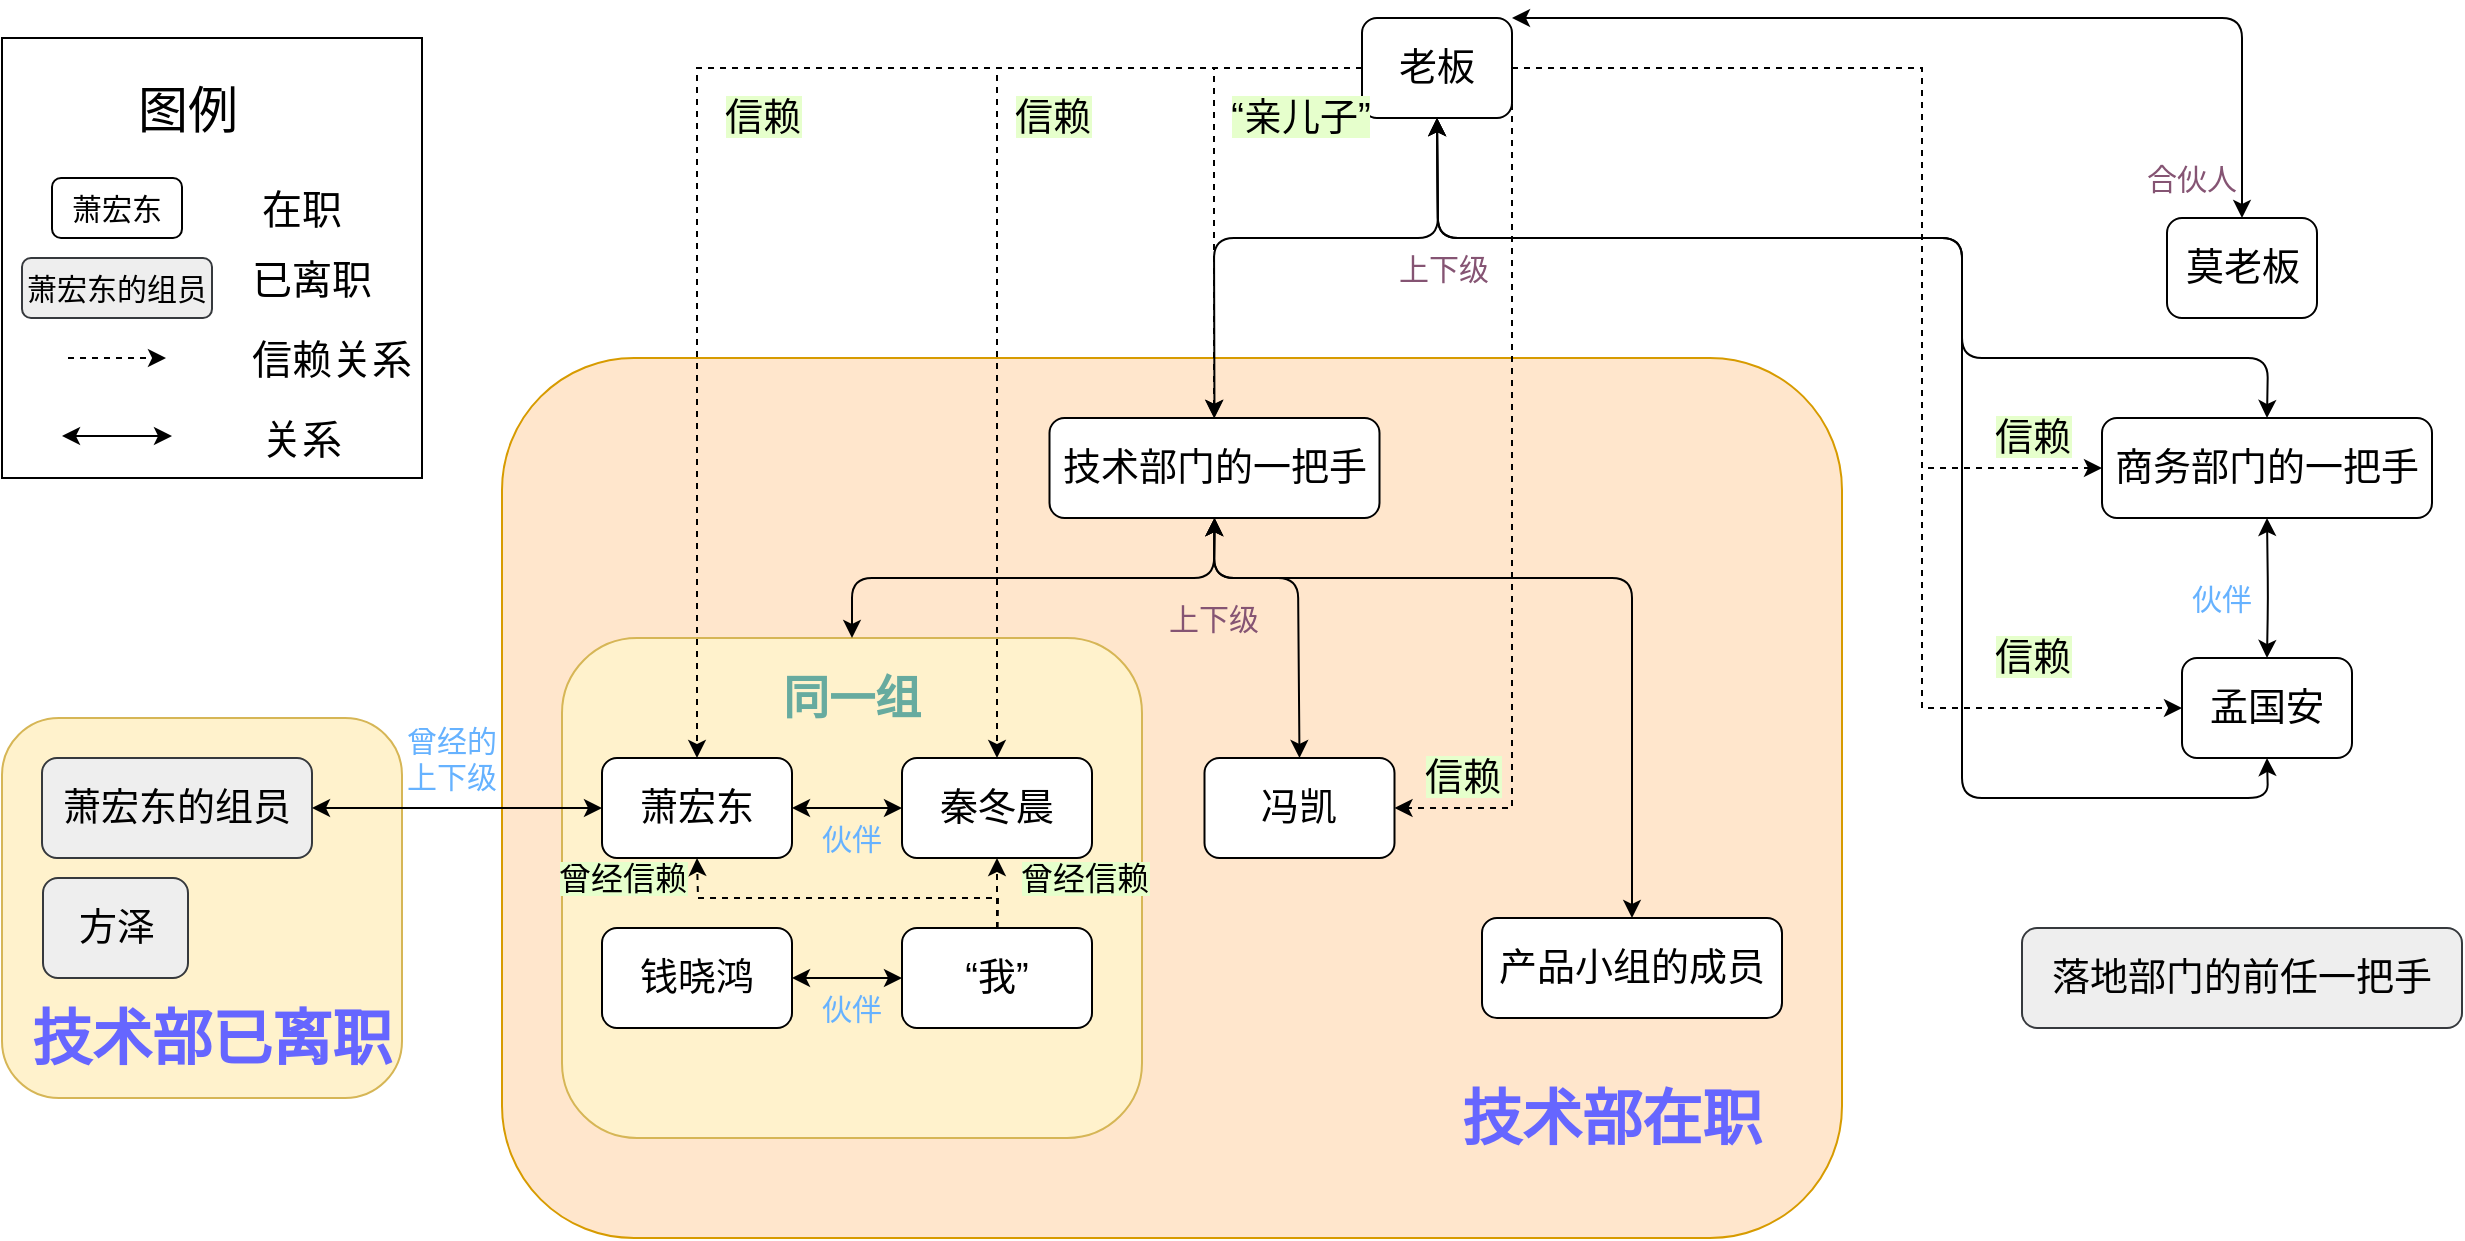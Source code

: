 <mxfile version="14.6.13" type="device"><diagram id="hNu7CHQD1ZwC1SOwRXcs" name="第 1 页"><mxGraphModel dx="2796" dy="2392" grid="1" gridSize="10" guides="1" tooltips="1" connect="1" arrows="1" fold="1" page="1" pageScale="1" pageWidth="827" pageHeight="1169" math="0" shadow="0"><root><mxCell id="0"/><mxCell id="1" parent="0"/><mxCell id="n7XiHyVmxowh2zvRJKIF-87" value="" style="rounded=0;whiteSpace=wrap;html=1;" vertex="1" parent="1"><mxGeometry x="-120" y="-130" width="210" height="220" as="geometry"/></mxCell><mxCell id="n7XiHyVmxowh2zvRJKIF-40" value="" style="rounded=1;whiteSpace=wrap;html=1;fillColor=#fff2cc;strokeColor=#d6b656;" vertex="1" parent="1"><mxGeometry x="-120" y="210" width="200" height="190" as="geometry"/></mxCell><mxCell id="n7XiHyVmxowh2zvRJKIF-1" value="" style="rounded=1;whiteSpace=wrap;html=1;fillColor=#ffe6cc;strokeColor=#d79b00;" vertex="1" parent="1"><mxGeometry x="130" y="30" width="670" height="440" as="geometry"/></mxCell><mxCell id="n7XiHyVmxowh2zvRJKIF-13" value="" style="rounded=1;whiteSpace=wrap;html=1;fillColor=#fff2cc;strokeColor=#d6b656;" vertex="1" parent="1"><mxGeometry x="160" y="170" width="290" height="250" as="geometry"/></mxCell><mxCell id="n7XiHyVmxowh2zvRJKIF-2" value="&lt;font style=&quot;font-size: 19px&quot;&gt;技术部门的一把手&lt;/font&gt;" style="rounded=1;whiteSpace=wrap;html=1;" vertex="1" parent="1"><mxGeometry x="403.75" y="60" width="165" height="50" as="geometry"/></mxCell><mxCell id="n7XiHyVmxowh2zvRJKIF-3" value="&lt;font style=&quot;font-size: 19px&quot;&gt;萧宏东&lt;/font&gt;" style="rounded=1;whiteSpace=wrap;html=1;" vertex="1" parent="1"><mxGeometry x="180" y="230" width="95" height="50" as="geometry"/></mxCell><mxCell id="n7XiHyVmxowh2zvRJKIF-4" value="&lt;font style=&quot;font-size: 19px&quot;&gt;秦冬晨&lt;/font&gt;" style="rounded=1;whiteSpace=wrap;html=1;" vertex="1" parent="1"><mxGeometry x="330" y="230" width="95" height="50" as="geometry"/></mxCell><mxCell id="n7XiHyVmxowh2zvRJKIF-7" value="" style="endArrow=classic;startArrow=classic;html=1;exitX=0;exitY=0.5;exitDx=0;exitDy=0;entryX=1;entryY=0.5;entryDx=0;entryDy=0;" edge="1" parent="1" source="n7XiHyVmxowh2zvRJKIF-4" target="n7XiHyVmxowh2zvRJKIF-3"><mxGeometry width="50" height="50" relative="1" as="geometry"><mxPoint x="700" y="640" as="sourcePoint"/><mxPoint x="740" y="580" as="targetPoint"/></mxGeometry></mxCell><mxCell id="n7XiHyVmxowh2zvRJKIF-8" value="&lt;font style=&quot;font-size: 15px&quot; color=&quot;#66b2ff&quot;&gt;伙伴&lt;/font&gt;" style="text;html=1;strokeColor=none;fillColor=none;align=center;verticalAlign=middle;whiteSpace=wrap;rounded=0;" vertex="1" parent="1"><mxGeometry x="285" y="260" width="40" height="20" as="geometry"/></mxCell><mxCell id="n7XiHyVmxowh2zvRJKIF-19" value="&lt;span style=&quot;font-size: 19px&quot;&gt;冯凯&lt;/span&gt;" style="rounded=1;whiteSpace=wrap;html=1;" vertex="1" parent="1"><mxGeometry x="481.25" y="230" width="95" height="50" as="geometry"/></mxCell><mxCell id="n7XiHyVmxowh2zvRJKIF-20" value="&lt;span style=&quot;font-size: 19px&quot;&gt;萧宏东的组员&lt;/span&gt;" style="rounded=1;whiteSpace=wrap;html=1;strokeColor=#36393d;fillColor=#eeeeee;" vertex="1" parent="1"><mxGeometry x="-100" y="230" width="135" height="50" as="geometry"/></mxCell><mxCell id="n7XiHyVmxowh2zvRJKIF-22" value="&lt;font color=&quot;#66b2ff&quot;&gt;&lt;span style=&quot;font-size: 15px&quot;&gt;曾经的上下级&lt;/span&gt;&lt;/font&gt;" style="text;html=1;strokeColor=none;fillColor=none;align=center;verticalAlign=middle;whiteSpace=wrap;rounded=0;" vertex="1" parent="1"><mxGeometry x="80" y="220" width="50" height="20" as="geometry"/></mxCell><mxCell id="n7XiHyVmxowh2zvRJKIF-25" value="" style="endArrow=classic;startArrow=classic;html=1;exitX=1;exitY=0.5;exitDx=0;exitDy=0;entryX=0;entryY=0.5;entryDx=0;entryDy=0;" edge="1" parent="1" source="n7XiHyVmxowh2zvRJKIF-20" target="n7XiHyVmxowh2zvRJKIF-3"><mxGeometry width="50" height="50" relative="1" as="geometry"><mxPoint x="700" y="630" as="sourcePoint"/><mxPoint x="750" y="580" as="targetPoint"/></mxGeometry></mxCell><mxCell id="n7XiHyVmxowh2zvRJKIF-26" value="&lt;font size=&quot;1&quot; color=&quot;#67ab9f&quot;&gt;&lt;b style=&quot;font-size: 23px&quot;&gt;同一组&lt;/b&gt;&lt;/font&gt;" style="text;html=1;strokeColor=none;fillColor=none;align=center;verticalAlign=middle;whiteSpace=wrap;rounded=0;" vertex="1" parent="1"><mxGeometry x="206.25" y="190" width="197.5" height="20" as="geometry"/></mxCell><mxCell id="n7XiHyVmxowh2zvRJKIF-29" value="" style="endArrow=classic;startArrow=classic;html=1;entryX=0.5;entryY=1;entryDx=0;entryDy=0;exitX=0.5;exitY=0;exitDx=0;exitDy=0;" edge="1" parent="1" source="n7XiHyVmxowh2zvRJKIF-13" target="n7XiHyVmxowh2zvRJKIF-2"><mxGeometry width="50" height="50" relative="1" as="geometry"><mxPoint x="700" y="580" as="sourcePoint"/><mxPoint x="750" y="530" as="targetPoint"/><Array as="points"><mxPoint x="305" y="140"/><mxPoint x="486" y="140"/></Array></mxGeometry></mxCell><mxCell id="n7XiHyVmxowh2zvRJKIF-30" value="&lt;span style=&quot;font-size: 15px&quot;&gt;&lt;font color=&quot;#855473&quot;&gt;上下级&lt;/font&gt;&lt;/span&gt;" style="text;html=1;strokeColor=none;fillColor=none;align=center;verticalAlign=middle;whiteSpace=wrap;rounded=0;" vertex="1" parent="1"><mxGeometry x="461.25" y="150" width="50" height="20" as="geometry"/></mxCell><mxCell id="n7XiHyVmxowh2zvRJKIF-31" value="" style="endArrow=classic;startArrow=classic;html=1;entryX=0.5;entryY=1;entryDx=0;entryDy=0;exitX=0.5;exitY=0;exitDx=0;exitDy=0;" edge="1" parent="1" source="n7XiHyVmxowh2zvRJKIF-19" target="n7XiHyVmxowh2zvRJKIF-2"><mxGeometry width="50" height="50" relative="1" as="geometry"><mxPoint x="510" y="200" as="sourcePoint"/><mxPoint x="510" y="140" as="targetPoint"/><Array as="points"><mxPoint x="528" y="140"/><mxPoint x="486" y="140"/></Array></mxGeometry></mxCell><mxCell id="n7XiHyVmxowh2zvRJKIF-33" value="&lt;span style=&quot;font-size: 19px&quot;&gt;产品小组的成员&lt;/span&gt;" style="rounded=1;whiteSpace=wrap;html=1;" vertex="1" parent="1"><mxGeometry x="620" y="310" width="150" height="50" as="geometry"/></mxCell><mxCell id="n7XiHyVmxowh2zvRJKIF-34" value="" style="endArrow=classic;startArrow=classic;html=1;exitX=0.5;exitY=0;exitDx=0;exitDy=0;entryX=0.5;entryY=1;entryDx=0;entryDy=0;" edge="1" parent="1" source="n7XiHyVmxowh2zvRJKIF-33" target="n7XiHyVmxowh2zvRJKIF-2"><mxGeometry width="50" height="50" relative="1" as="geometry"><mxPoint x="660" y="180" as="sourcePoint"/><mxPoint x="460" y="70" as="targetPoint"/><Array as="points"><mxPoint x="695" y="140"/><mxPoint x="486" y="140"/></Array></mxGeometry></mxCell><mxCell id="n7XiHyVmxowh2zvRJKIF-38" value="&lt;span style=&quot;font-size: 19px&quot;&gt;方泽&lt;/span&gt;" style="rounded=1;whiteSpace=wrap;html=1;strokeColor=#36393d;fillColor=#eeeeee;" vertex="1" parent="1"><mxGeometry x="-99.5" y="290" width="72.5" height="50" as="geometry"/></mxCell><mxCell id="n7XiHyVmxowh2zvRJKIF-39" value="&lt;b&gt;&lt;font style=&quot;font-size: 30px&quot; color=&quot;#6666ff&quot;&gt;技术部在职&lt;/font&gt;&lt;/b&gt;" style="text;html=1;strokeColor=none;fillColor=none;align=center;verticalAlign=middle;whiteSpace=wrap;rounded=0;" vertex="1" parent="1"><mxGeometry x="600" y="400" width="170" height="20" as="geometry"/></mxCell><mxCell id="n7XiHyVmxowh2zvRJKIF-41" value="&lt;b&gt;&lt;font style=&quot;font-size: 30px&quot; color=&quot;#6666ff&quot;&gt;技术部已离职&lt;/font&gt;&lt;/b&gt;" style="text;html=1;strokeColor=none;fillColor=none;align=center;verticalAlign=middle;whiteSpace=wrap;rounded=0;" vertex="1" parent="1"><mxGeometry x="-110" y="360" width="190" height="20" as="geometry"/></mxCell><mxCell id="n7XiHyVmxowh2zvRJKIF-42" value="&lt;font style=&quot;font-size: 19px&quot;&gt;商务部门的一把手&lt;/font&gt;" style="rounded=1;whiteSpace=wrap;html=1;" vertex="1" parent="1"><mxGeometry x="930" y="60" width="165" height="50" as="geometry"/></mxCell><mxCell id="n7XiHyVmxowh2zvRJKIF-43" value="&lt;font style=&quot;font-size: 19px&quot;&gt;孟国安&lt;/font&gt;" style="rounded=1;whiteSpace=wrap;html=1;" vertex="1" parent="1"><mxGeometry x="970" y="180" width="85" height="50" as="geometry"/></mxCell><mxCell id="n7XiHyVmxowh2zvRJKIF-53" style="edgeStyle=orthogonalEdgeStyle;rounded=0;orthogonalLoop=1;jettySize=auto;html=1;dashed=1;" edge="1" parent="1" source="n7XiHyVmxowh2zvRJKIF-44" target="n7XiHyVmxowh2zvRJKIF-2"><mxGeometry relative="1" as="geometry"><Array as="points"><mxPoint x="486" y="-115"/></Array></mxGeometry></mxCell><mxCell id="n7XiHyVmxowh2zvRJKIF-55" style="edgeStyle=orthogonalEdgeStyle;rounded=0;orthogonalLoop=1;jettySize=auto;html=1;entryX=0.5;entryY=0;entryDx=0;entryDy=0;dashed=1;" edge="1" parent="1" source="n7XiHyVmxowh2zvRJKIF-44" target="n7XiHyVmxowh2zvRJKIF-3"><mxGeometry relative="1" as="geometry"/></mxCell><mxCell id="n7XiHyVmxowh2zvRJKIF-56" style="edgeStyle=orthogonalEdgeStyle;rounded=0;orthogonalLoop=1;jettySize=auto;html=1;dashed=1;" edge="1" parent="1" source="n7XiHyVmxowh2zvRJKIF-44" target="n7XiHyVmxowh2zvRJKIF-4"><mxGeometry relative="1" as="geometry"/></mxCell><mxCell id="n7XiHyVmxowh2zvRJKIF-59" style="edgeStyle=orthogonalEdgeStyle;rounded=0;orthogonalLoop=1;jettySize=auto;html=1;entryX=0;entryY=0.5;entryDx=0;entryDy=0;dashed=1;" edge="1" parent="1" source="n7XiHyVmxowh2zvRJKIF-44" target="n7XiHyVmxowh2zvRJKIF-42"><mxGeometry relative="1" as="geometry"><Array as="points"><mxPoint x="840" y="-115"/><mxPoint x="840" y="85"/></Array></mxGeometry></mxCell><mxCell id="n7XiHyVmxowh2zvRJKIF-82" style="edgeStyle=none;rounded=0;orthogonalLoop=1;jettySize=auto;html=1;entryX=0;entryY=0.5;entryDx=0;entryDy=0;dashed=1;exitX=1;exitY=0.5;exitDx=0;exitDy=0;" edge="1" parent="1" source="n7XiHyVmxowh2zvRJKIF-44" target="n7XiHyVmxowh2zvRJKIF-43"><mxGeometry relative="1" as="geometry"><Array as="points"><mxPoint x="840" y="-115"/><mxPoint x="840" y="205"/></Array></mxGeometry></mxCell><mxCell id="n7XiHyVmxowh2zvRJKIF-83" style="edgeStyle=none;rounded=0;orthogonalLoop=1;jettySize=auto;html=1;entryX=1;entryY=0.5;entryDx=0;entryDy=0;dashed=1;exitX=1;exitY=0.5;exitDx=0;exitDy=0;" edge="1" parent="1" source="n7XiHyVmxowh2zvRJKIF-44" target="n7XiHyVmxowh2zvRJKIF-19"><mxGeometry relative="1" as="geometry"><Array as="points"><mxPoint x="635" y="255"/></Array></mxGeometry></mxCell><mxCell id="n7XiHyVmxowh2zvRJKIF-44" value="&lt;font style=&quot;font-size: 19px&quot;&gt;老板&lt;/font&gt;" style="rounded=1;whiteSpace=wrap;html=1;" vertex="1" parent="1"><mxGeometry x="560" y="-140" width="75" height="50" as="geometry"/></mxCell><mxCell id="n7XiHyVmxowh2zvRJKIF-45" value="&lt;font style=&quot;font-size: 19px&quot;&gt;莫老板&lt;/font&gt;" style="rounded=1;whiteSpace=wrap;html=1;" vertex="1" parent="1"><mxGeometry x="962.5" y="-40" width="75" height="50" as="geometry"/></mxCell><mxCell id="n7XiHyVmxowh2zvRJKIF-47" value="&lt;font style=&quot;font-size: 19px&quot;&gt;钱晓鸿&lt;/font&gt;" style="rounded=1;whiteSpace=wrap;html=1;" vertex="1" parent="1"><mxGeometry x="180" y="315" width="95" height="50" as="geometry"/></mxCell><mxCell id="n7XiHyVmxowh2zvRJKIF-67" style="edgeStyle=none;rounded=0;orthogonalLoop=1;jettySize=auto;html=1;entryX=0.5;entryY=1;entryDx=0;entryDy=0;dashed=1;" edge="1" parent="1" source="n7XiHyVmxowh2zvRJKIF-48" target="n7XiHyVmxowh2zvRJKIF-4"><mxGeometry relative="1" as="geometry"/></mxCell><mxCell id="n7XiHyVmxowh2zvRJKIF-70" style="edgeStyle=none;rounded=0;orthogonalLoop=1;jettySize=auto;html=1;entryX=0.5;entryY=1;entryDx=0;entryDy=0;dashed=1;" edge="1" parent="1" source="n7XiHyVmxowh2zvRJKIF-48" target="n7XiHyVmxowh2zvRJKIF-3"><mxGeometry relative="1" as="geometry"><Array as="points"><mxPoint x="378" y="300"/><mxPoint x="228" y="300"/></Array></mxGeometry></mxCell><mxCell id="n7XiHyVmxowh2zvRJKIF-48" value="&lt;span style=&quot;font-size: 19px&quot;&gt;“我”&lt;/span&gt;" style="rounded=1;whiteSpace=wrap;html=1;" vertex="1" parent="1"><mxGeometry x="330" y="315" width="95" height="50" as="geometry"/></mxCell><mxCell id="n7XiHyVmxowh2zvRJKIF-49" value="" style="endArrow=classic;startArrow=classic;html=1;exitX=0;exitY=0.5;exitDx=0;exitDy=0;entryX=1;entryY=0.5;entryDx=0;entryDy=0;" edge="1" parent="1" source="n7XiHyVmxowh2zvRJKIF-48" target="n7XiHyVmxowh2zvRJKIF-47"><mxGeometry width="50" height="50" relative="1" as="geometry"><mxPoint x="700" y="725" as="sourcePoint"/><mxPoint x="740" y="665" as="targetPoint"/></mxGeometry></mxCell><mxCell id="n7XiHyVmxowh2zvRJKIF-50" value="&lt;font style=&quot;font-size: 15px&quot; color=&quot;#66b2ff&quot;&gt;伙伴&lt;/font&gt;" style="text;html=1;strokeColor=none;fillColor=none;align=center;verticalAlign=middle;whiteSpace=wrap;rounded=0;" vertex="1" parent="1"><mxGeometry x="285" y="345" width="40" height="20" as="geometry"/></mxCell><mxCell id="n7XiHyVmxowh2zvRJKIF-52" value="&lt;font style=&quot;font-size: 19px ; background-color: rgb(230 , 255 , 204)&quot;&gt;信赖&lt;/font&gt;" style="text;html=1;align=center;verticalAlign=middle;resizable=0;points=[];autosize=1;strokeColor=none;" vertex="1" parent="1"><mxGeometry x="585" y="230" width="50" height="20" as="geometry"/></mxCell><mxCell id="n7XiHyVmxowh2zvRJKIF-54" value="&lt;font style=&quot;font-size: 19px ; background-color: rgb(230 , 255 , 204)&quot;&gt;“亲儿子”&lt;/font&gt;" style="text;html=1;align=center;verticalAlign=middle;resizable=0;points=[];autosize=1;strokeColor=none;" vertex="1" parent="1"><mxGeometry x="488.75" y="-100" width="80" height="20" as="geometry"/></mxCell><mxCell id="n7XiHyVmxowh2zvRJKIF-57" value="&lt;font style=&quot;font-size: 19px ; background-color: rgb(230 , 255 , 204)&quot;&gt;信赖&lt;/font&gt;" style="text;html=1;align=center;verticalAlign=middle;resizable=0;points=[];autosize=1;strokeColor=none;" vertex="1" parent="1"><mxGeometry x="380" y="-100" width="50" height="20" as="geometry"/></mxCell><mxCell id="n7XiHyVmxowh2zvRJKIF-58" value="&lt;font style=&quot;font-size: 19px ; background-color: rgb(230 , 255 , 204)&quot;&gt;信赖&lt;/font&gt;" style="text;html=1;align=center;verticalAlign=middle;resizable=0;points=[];autosize=1;strokeColor=none;" vertex="1" parent="1"><mxGeometry x="235" y="-100" width="50" height="20" as="geometry"/></mxCell><mxCell id="n7XiHyVmxowh2zvRJKIF-60" value="&lt;font style=&quot;font-size: 19px ; background-color: rgb(230 , 255 , 204)&quot;&gt;信赖&lt;/font&gt;" style="text;html=1;align=center;verticalAlign=middle;resizable=0;points=[];autosize=1;strokeColor=none;" vertex="1" parent="1"><mxGeometry x="870" y="170" width="50" height="20" as="geometry"/></mxCell><mxCell id="n7XiHyVmxowh2zvRJKIF-62" value="&lt;font style=&quot;font-size: 19px ; background-color: rgb(230 , 255 , 204)&quot;&gt;信赖&lt;/font&gt;" style="text;html=1;align=center;verticalAlign=middle;resizable=0;points=[];autosize=1;strokeColor=none;" vertex="1" parent="1"><mxGeometry x="870" y="60" width="50" height="20" as="geometry"/></mxCell><mxCell id="n7XiHyVmxowh2zvRJKIF-64" value="" style="endArrow=classic;startArrow=classic;html=1;entryX=0.5;entryY=1;entryDx=0;entryDy=0;exitX=0.5;exitY=0;exitDx=0;exitDy=0;" edge="1" parent="1" source="n7XiHyVmxowh2zvRJKIF-43" target="n7XiHyVmxowh2zvRJKIF-42"><mxGeometry width="50" height="50" relative="1" as="geometry"><mxPoint x="690" y="500" as="sourcePoint"/><mxPoint x="740" y="450" as="targetPoint"/><Array as="points"><mxPoint x="1013" y="150"/></Array></mxGeometry></mxCell><mxCell id="n7XiHyVmxowh2zvRJKIF-65" value="&lt;font style=&quot;font-size: 15px&quot; color=&quot;#66b2ff&quot;&gt;伙伴&lt;/font&gt;" style="text;html=1;strokeColor=none;fillColor=none;align=center;verticalAlign=middle;whiteSpace=wrap;rounded=0;" vertex="1" parent="1"><mxGeometry x="970" y="140" width="40" height="20" as="geometry"/></mxCell><mxCell id="n7XiHyVmxowh2zvRJKIF-68" value="&lt;font style=&quot;background-color: rgb(230 , 255 , 204) ; font-size: 16px&quot;&gt;曾经信赖&lt;/font&gt;" style="text;html=1;align=center;verticalAlign=middle;resizable=0;points=[];autosize=1;strokeColor=none;" vertex="1" parent="1"><mxGeometry x="381.25" y="280" width="80" height="20" as="geometry"/></mxCell><mxCell id="n7XiHyVmxowh2zvRJKIF-71" value="&lt;font style=&quot;background-color: rgb(230 , 255 , 204) ; font-size: 16px&quot;&gt;曾经信赖&lt;/font&gt;" style="text;html=1;align=center;verticalAlign=middle;resizable=0;points=[];autosize=1;strokeColor=none;" vertex="1" parent="1"><mxGeometry x="150" y="280" width="80" height="20" as="geometry"/></mxCell><mxCell id="n7XiHyVmxowh2zvRJKIF-72" value="" style="endArrow=classic;startArrow=classic;html=1;entryX=0.5;entryY=1;entryDx=0;entryDy=0;exitX=0.5;exitY=0;exitDx=0;exitDy=0;" edge="1" parent="1" source="n7XiHyVmxowh2zvRJKIF-42" target="n7XiHyVmxowh2zvRJKIF-44"><mxGeometry width="50" height="50" relative="1" as="geometry"><mxPoint x="690" y="500" as="sourcePoint"/><mxPoint x="740" y="450" as="targetPoint"/><Array as="points"><mxPoint x="1013" y="30"/><mxPoint x="860" y="30"/><mxPoint x="860" y="-30"/><mxPoint x="763" y="-30"/><mxPoint x="598" y="-30"/></Array></mxGeometry></mxCell><mxCell id="n7XiHyVmxowh2zvRJKIF-73" value="&lt;span style=&quot;font-size: 15px&quot;&gt;&lt;font color=&quot;#855473&quot;&gt;上下级&lt;/font&gt;&lt;/span&gt;" style="text;html=1;strokeColor=none;fillColor=none;align=center;verticalAlign=middle;whiteSpace=wrap;rounded=0;" vertex="1" parent="1"><mxGeometry x="576.25" y="-25" width="50" height="20" as="geometry"/></mxCell><mxCell id="n7XiHyVmxowh2zvRJKIF-74" value="" style="endArrow=classic;startArrow=classic;html=1;entryX=1;entryY=0;entryDx=0;entryDy=0;exitX=0.5;exitY=0;exitDx=0;exitDy=0;" edge="1" parent="1" source="n7XiHyVmxowh2zvRJKIF-45" target="n7XiHyVmxowh2zvRJKIF-44"><mxGeometry width="50" height="50" relative="1" as="geometry"><mxPoint x="690" y="500" as="sourcePoint"/><mxPoint x="740" y="450" as="targetPoint"/><Array as="points"><mxPoint x="1000" y="-140"/></Array></mxGeometry></mxCell><mxCell id="n7XiHyVmxowh2zvRJKIF-75" value="&lt;span style=&quot;font-size: 15px&quot;&gt;&lt;font color=&quot;#855473&quot;&gt;合伙人&lt;/font&gt;&lt;/span&gt;" style="text;html=1;strokeColor=none;fillColor=none;align=center;verticalAlign=middle;whiteSpace=wrap;rounded=0;" vertex="1" parent="1"><mxGeometry x="950" y="-70" width="50" height="20" as="geometry"/></mxCell><mxCell id="n7XiHyVmxowh2zvRJKIF-77" value="" style="endArrow=classic;startArrow=classic;html=1;entryX=0.5;entryY=1;entryDx=0;entryDy=0;exitX=0.5;exitY=0;exitDx=0;exitDy=0;" edge="1" parent="1" source="n7XiHyVmxowh2zvRJKIF-2" target="n7XiHyVmxowh2zvRJKIF-44"><mxGeometry width="50" height="50" relative="1" as="geometry"><mxPoint x="690" y="500" as="sourcePoint"/><mxPoint x="740" y="450" as="targetPoint"/><Array as="points"><mxPoint x="486" y="-30"/><mxPoint x="598" y="-30"/></Array></mxGeometry></mxCell><mxCell id="n7XiHyVmxowh2zvRJKIF-78" value="" style="endArrow=classic;startArrow=classic;html=1;exitX=0.5;exitY=1;exitDx=0;exitDy=0;entryX=0.5;entryY=1;entryDx=0;entryDy=0;" edge="1" parent="1" source="n7XiHyVmxowh2zvRJKIF-43" target="n7XiHyVmxowh2zvRJKIF-44"><mxGeometry width="50" height="50" relative="1" as="geometry"><mxPoint x="690" y="500" as="sourcePoint"/><mxPoint x="790" y="-40" as="targetPoint"/><Array as="points"><mxPoint x="1013" y="250"/><mxPoint x="860" y="250"/><mxPoint x="860" y="-30"/><mxPoint x="763" y="-30"/><mxPoint x="598" y="-30"/></Array></mxGeometry></mxCell><mxCell id="n7XiHyVmxowh2zvRJKIF-80" value="&lt;font style=&quot;font-size: 19px&quot;&gt;落地部门的前任一把手&lt;/font&gt;" style="rounded=1;whiteSpace=wrap;html=1;fillColor=#eeeeee;strokeColor=#36393d;" vertex="1" parent="1"><mxGeometry x="890" y="315" width="220" height="50" as="geometry"/></mxCell><mxCell id="n7XiHyVmxowh2zvRJKIF-84" value="&lt;font style=&quot;font-size: 15px&quot;&gt;萧宏东的组员&lt;/font&gt;" style="rounded=1;whiteSpace=wrap;html=1;strokeColor=#36393d;fillColor=#eeeeee;" vertex="1" parent="1"><mxGeometry x="-110" y="-20" width="95" height="30" as="geometry"/></mxCell><mxCell id="n7XiHyVmxowh2zvRJKIF-85" value="&lt;font style=&quot;font-size: 20px&quot;&gt;已离职&lt;/font&gt;" style="text;html=1;strokeColor=none;fillColor=none;align=center;verticalAlign=middle;whiteSpace=wrap;rounded=0;" vertex="1" parent="1"><mxGeometry x="-10" y="-20" width="90" height="20" as="geometry"/></mxCell><mxCell id="n7XiHyVmxowh2zvRJKIF-88" value="&lt;font style=&quot;font-size: 15px&quot;&gt;萧宏东&lt;/font&gt;" style="rounded=1;whiteSpace=wrap;html=1;" vertex="1" parent="1"><mxGeometry x="-95" y="-60" width="65" height="30" as="geometry"/></mxCell><mxCell id="n7XiHyVmxowh2zvRJKIF-89" value="&lt;font style=&quot;font-size: 20px&quot;&gt;在职&lt;/font&gt;" style="text;html=1;strokeColor=none;fillColor=none;align=center;verticalAlign=middle;whiteSpace=wrap;rounded=0;" vertex="1" parent="1"><mxGeometry x="-15" y="-55" width="90" height="20" as="geometry"/></mxCell><mxCell id="n7XiHyVmxowh2zvRJKIF-90" value="&lt;font style=&quot;font-size: 25px&quot;&gt;图例&lt;/font&gt;" style="text;html=1;strokeColor=none;fillColor=none;align=center;verticalAlign=middle;whiteSpace=wrap;rounded=0;" vertex="1" parent="1"><mxGeometry x="-77" y="-105" width="100" height="20" as="geometry"/></mxCell><mxCell id="n7XiHyVmxowh2zvRJKIF-93" value="" style="endArrow=classic;html=1;dashed=1;" edge="1" parent="1"><mxGeometry width="50" height="50" relative="1" as="geometry"><mxPoint x="-87" y="30" as="sourcePoint"/><mxPoint x="-38" y="30" as="targetPoint"/></mxGeometry></mxCell><mxCell id="n7XiHyVmxowh2zvRJKIF-94" value="&lt;font style=&quot;font-size: 20px&quot;&gt;信赖关系&lt;/font&gt;" style="text;html=1;strokeColor=none;fillColor=none;align=center;verticalAlign=middle;whiteSpace=wrap;rounded=0;" vertex="1" parent="1"><mxGeometry y="20" width="90" height="20" as="geometry"/></mxCell><mxCell id="n7XiHyVmxowh2zvRJKIF-95" value="" style="endArrow=classic;startArrow=classic;html=1;" edge="1" parent="1"><mxGeometry width="50" height="50" relative="1" as="geometry"><mxPoint x="-90" y="69" as="sourcePoint"/><mxPoint x="-35" y="69" as="targetPoint"/></mxGeometry></mxCell><mxCell id="n7XiHyVmxowh2zvRJKIF-96" value="&lt;font style=&quot;font-size: 20px&quot;&gt;关系&lt;/font&gt;" style="text;html=1;strokeColor=none;fillColor=none;align=center;verticalAlign=middle;whiteSpace=wrap;rounded=0;" vertex="1" parent="1"><mxGeometry x="-15" y="60" width="90" height="20" as="geometry"/></mxCell></root></mxGraphModel></diagram></mxfile>